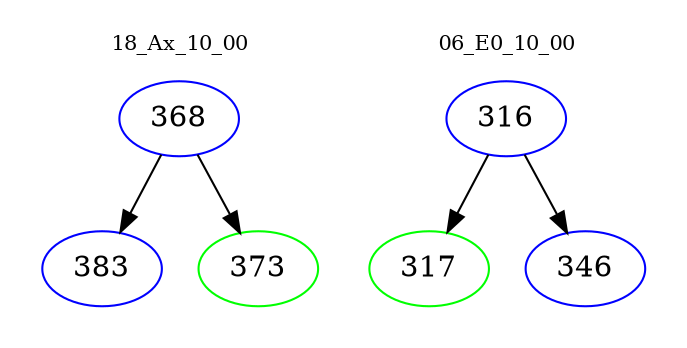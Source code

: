 digraph{
subgraph cluster_0 {
color = white
label = "18_Ax_10_00";
fontsize=10;
T0_368 [label="368", color="blue"]
T0_368 -> T0_383 [color="black"]
T0_383 [label="383", color="blue"]
T0_368 -> T0_373 [color="black"]
T0_373 [label="373", color="green"]
}
subgraph cluster_1 {
color = white
label = "06_E0_10_00";
fontsize=10;
T1_316 [label="316", color="blue"]
T1_316 -> T1_317 [color="black"]
T1_317 [label="317", color="green"]
T1_316 -> T1_346 [color="black"]
T1_346 [label="346", color="blue"]
}
}

